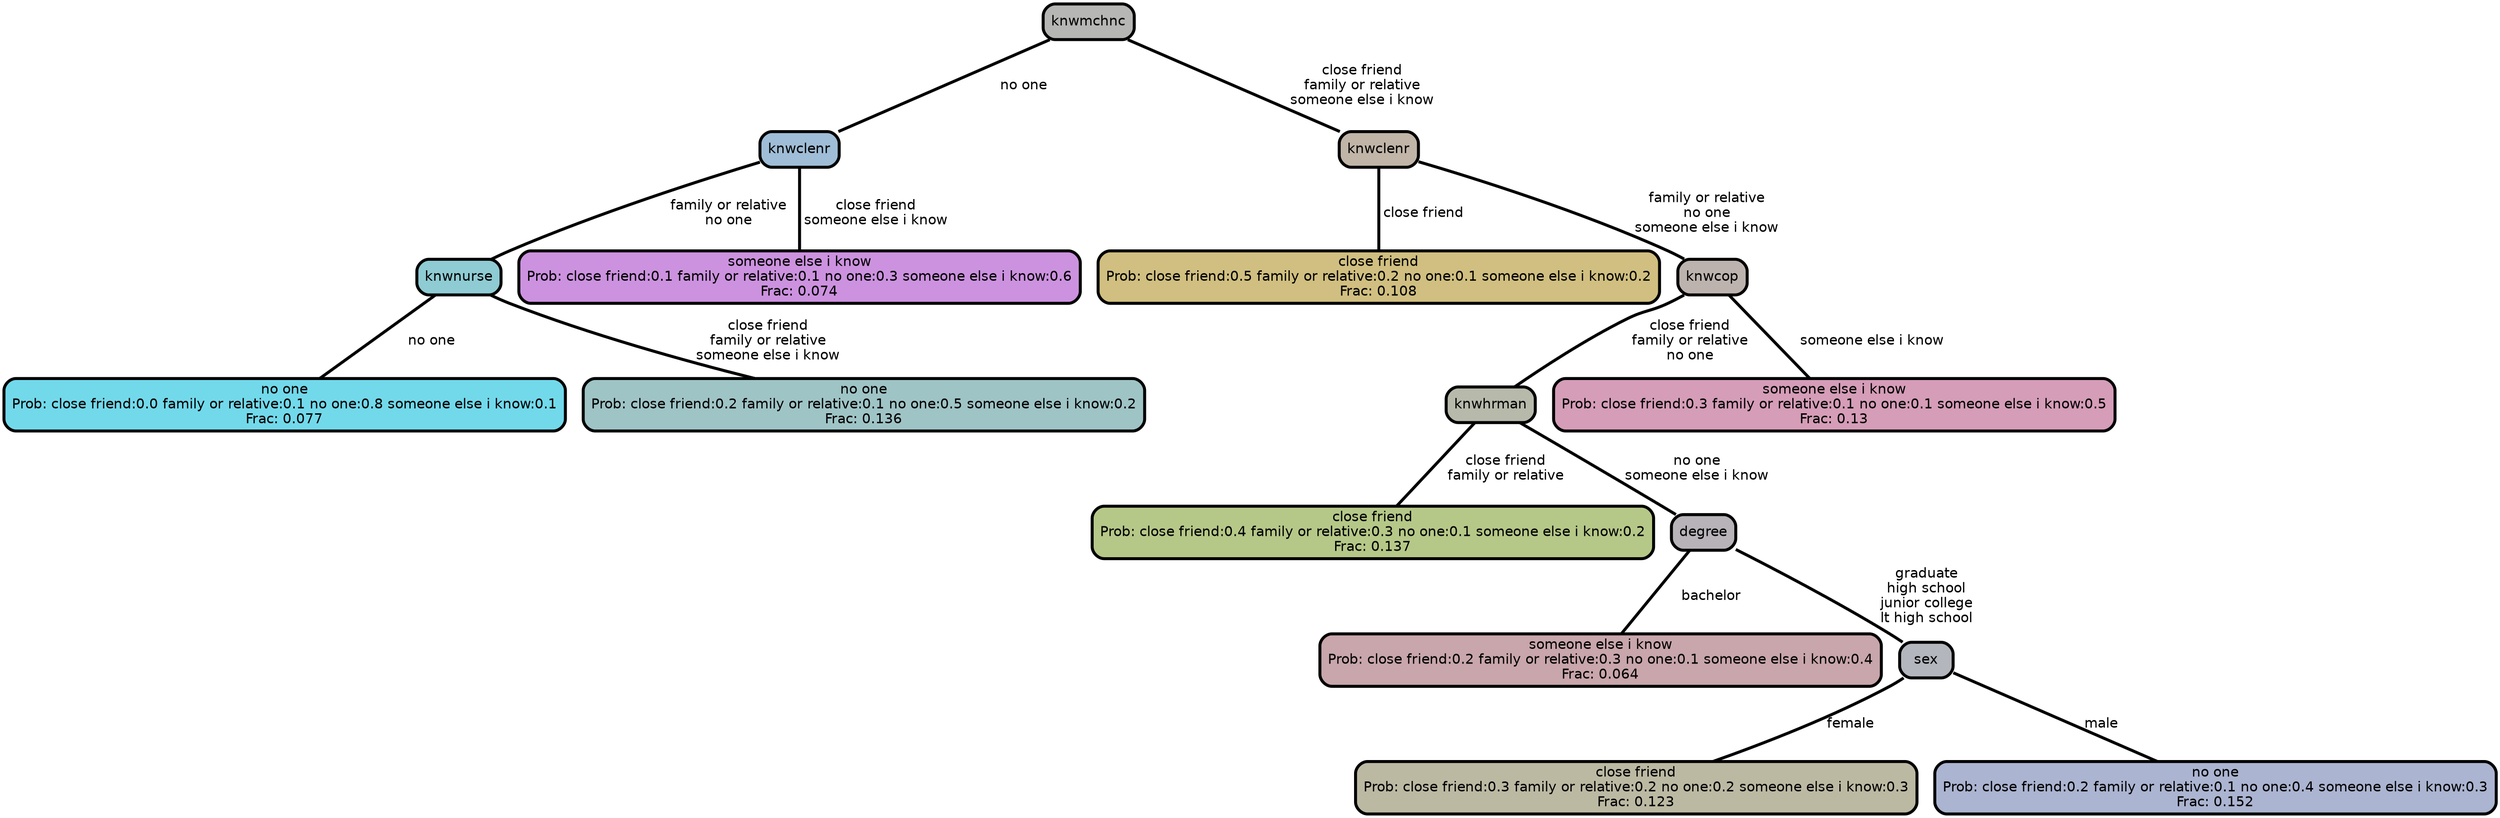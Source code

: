 graph Tree {
node [shape=box, style="filled, rounded",color="black",penwidth="3",fontcolor="black",                 fontname=helvetica] ;
graph [ranksep="0 equally", splines=straight,                 bgcolor=transparent, dpi=200] ;
edge [fontname=helvetica, color=black] ;
0 [label="no one
Prob: close friend:0.0 family or relative:0.1 no one:0.8 someone else i know:0.1
Frac: 0.077", fillcolor="#72d9eb"] ;
1 [label="knwnurse", fillcolor="#8fcbd3"] ;
2 [label="no one
Prob: close friend:0.2 family or relative:0.1 no one:0.5 someone else i know:0.2
Frac: 0.136", fillcolor="#9fc4c6"] ;
3 [label="knwclenr", fillcolor="#9fbdd6"] ;
4 [label="someone else i know
Prob: close friend:0.1 family or relative:0.1 no one:0.3 someone else i know:0.6
Frac: 0.074", fillcolor="#cc92df"] ;
5 [label="knwmchnc", fillcolor="#b6b7b4"] ;
6 [label="close friend
Prob: close friend:0.5 family or relative:0.2 no one:0.1 someone else i know:0.2
Frac: 0.108", fillcolor="#d0bf80"] ;
7 [label="knwclenr", fillcolor="#c0b5a7"] ;
8 [label="close friend
Prob: close friend:0.4 family or relative:0.3 no one:0.1 someone else i know:0.2
Frac: 0.137", fillcolor="#b6c888"] ;
9 [label="knwhrman", fillcolor="#b7b9ab"] ;
10 [label="someone else i know
Prob: close friend:0.2 family or relative:0.3 no one:0.1 someone else i know:0.4
Frac: 0.064", fillcolor="#c8a6ab"] ;
11 [label="degree", fillcolor="#b7b3b9"] ;
12 [label="close friend
Prob: close friend:0.3 family or relative:0.2 no one:0.2 someone else i know:0.3
Frac: 0.123", fillcolor="#bcb9a3"] ;
13 [label="sex", fillcolor="#b3b6bc"] ;
14 [label="no one
Prob: close friend:0.2 family or relative:0.1 no one:0.4 someone else i know:0.3
Frac: 0.152", fillcolor="#abb4d0"] ;
15 [label="knwcop", fillcolor="#bdb3ae"] ;
16 [label="someone else i know
Prob: close friend:0.3 family or relative:0.1 no one:0.1 someone else i know:0.5
Frac: 0.13", fillcolor="#d59db8"] ;
1 -- 0 [label=" no one",penwidth=3] ;
1 -- 2 [label=" close friend\n family or relative\n someone else i know",penwidth=3] ;
3 -- 1 [label=" family or relative\n no one",penwidth=3] ;
3 -- 4 [label=" close friend\n someone else i know",penwidth=3] ;
5 -- 3 [label=" no one",penwidth=3] ;
5 -- 7 [label=" close friend\n family or relative\n someone else i know",penwidth=3] ;
7 -- 6 [label=" close friend",penwidth=3] ;
7 -- 15 [label=" family or relative\n no one\n someone else i know",penwidth=3] ;
9 -- 8 [label=" close friend\n family or relative",penwidth=3] ;
9 -- 11 [label=" no one\n someone else i know",penwidth=3] ;
11 -- 10 [label=" bachelor",penwidth=3] ;
11 -- 13 [label=" graduate\n high school\n junior college\n lt high school",penwidth=3] ;
13 -- 12 [label=" female",penwidth=3] ;
13 -- 14 [label=" male",penwidth=3] ;
15 -- 9 [label=" close friend\n family or relative\n no one",penwidth=3] ;
15 -- 16 [label=" someone else i know",penwidth=3] ;
{rank = same;}}